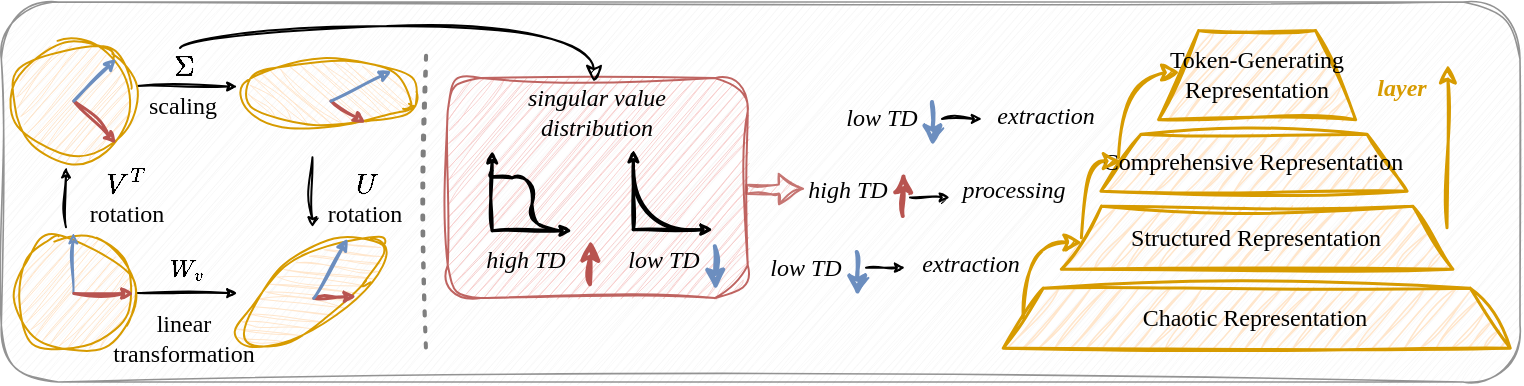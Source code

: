 <mxfile version="26.0.11">
  <diagram name="第 1 页" id="VQn5W2BCL7Dk8HYHTB_C">
    <mxGraphModel dx="755" dy="388" grid="1" gridSize="10" guides="1" tooltips="1" connect="1" arrows="1" fold="1" page="1" pageScale="1" pageWidth="827" pageHeight="1169" math="1" shadow="0">
      <root>
        <mxCell id="0" />
        <mxCell id="1" parent="0" />
        <mxCell id="EwavbAmppTAJQLpBQFOo-32" value="" style="rounded=1;whiteSpace=wrap;html=1;fillColor=#f5f5f5;fontColor=#333333;strokeColor=#666666;sketch=1;curveFitting=1;jiggle=2;textOpacity=50;opacity=70;strokeWidth=0.8;movable=1;resizable=1;rotatable=1;deletable=1;editable=1;locked=0;connectable=1;" vertex="1" parent="1">
          <mxGeometry x="0.66" y="250" width="759.34" height="190" as="geometry" />
        </mxCell>
        <mxCell id="j3C7fKV0iampDi246UAi-41" style="rounded=0;orthogonalLoop=1;jettySize=auto;html=1;endSize=3;strokeColor=#000000;sketch=1;curveFitting=1;jiggle=2;strokeWidth=1;" parent="1" edge="1">
          <mxGeometry relative="1" as="geometry">
            <mxPoint x="118.66" y="395.56" as="targetPoint" />
            <mxPoint x="68.66" y="395.56" as="sourcePoint" />
          </mxGeometry>
        </mxCell>
        <mxCell id="j3C7fKV0iampDi246UAi-43" style="rounded=0;orthogonalLoop=1;jettySize=auto;html=1;endSize=3;strokeColor=#000000;fontColor=#000000;sketch=1;curveFitting=1;jiggle=2;strokeWidth=1;" parent="1" edge="1">
          <mxGeometry relative="1" as="geometry">
            <mxPoint x="33" y="362.66" as="sourcePoint" />
            <mxPoint x="33" y="332.66" as="targetPoint" />
          </mxGeometry>
        </mxCell>
        <mxCell id="j3C7fKV0iampDi246UAi-6" value="" style="ellipse;whiteSpace=wrap;html=1;aspect=fixed;fillColor=#ffe6cc;strokeColor=#d79b00;shadow=0;sketch=1;curveFitting=1;jiggle=2;" parent="1" vertex="1">
          <mxGeometry x="6.66" y="365.56" width="60" height="60" as="geometry" />
        </mxCell>
        <mxCell id="j3C7fKV0iampDi246UAi-12" value="" style="group;sketch=1;curveFitting=1;jiggle=2;strokeWidth=1.5;" parent="1" vertex="1" connectable="0">
          <mxGeometry x="36.66" y="365.56" width="30" height="30" as="geometry" />
        </mxCell>
        <mxCell id="j3C7fKV0iampDi246UAi-10" value="" style="endArrow=classic;html=1;rounded=0;endSize=3;strokeColor=#6c8ebf;fillColor=#dae8fc;sketch=1;curveFitting=1;jiggle=2;" parent="j3C7fKV0iampDi246UAi-12" edge="1">
          <mxGeometry width="50" height="50" relative="1" as="geometry">
            <mxPoint y="30" as="sourcePoint" />
            <mxPoint as="targetPoint" />
          </mxGeometry>
        </mxCell>
        <mxCell id="j3C7fKV0iampDi246UAi-11" value="" style="endArrow=classic;html=1;rounded=1;startSize=6;endSize=3;strokeColor=#b85450;curved=0;fillColor=#f8cecc;sketch=1;curveFitting=1;jiggle=2;strokeWidth=1.5;" parent="1" edge="1">
          <mxGeometry width="50" height="50" relative="1" as="geometry">
            <mxPoint x="36.66" y="395.56" as="sourcePoint" />
            <mxPoint x="66.66" y="395.56" as="targetPoint" />
          </mxGeometry>
        </mxCell>
        <mxCell id="j3C7fKV0iampDi246UAi-42" value="$$W_v$$" style="text;html=1;align=center;verticalAlign=middle;whiteSpace=wrap;rounded=0;fontFamily=Comic Sans MS;" parent="1" vertex="1">
          <mxGeometry x="81.41" y="372.84" width="26" height="20" as="geometry" />
        </mxCell>
        <mxCell id="j3C7fKV0iampDi246UAi-44" value="$$V^T$$" style="text;html=1;align=center;verticalAlign=middle;whiteSpace=wrap;rounded=0;fontColor=#000000;sketch=1;curveFitting=1;jiggle=2;" parent="1" vertex="1">
          <mxGeometry x="48" y="331.39" width="30" height="20" as="geometry" />
        </mxCell>
        <mxCell id="j3C7fKV0iampDi246UAi-46" style="rounded=0;orthogonalLoop=1;jettySize=auto;html=1;strokeColor=#000000;endSize=3;fontColor=#000000;sketch=1;curveFitting=1;jiggle=2;strokeWidth=1;" parent="1" edge="1">
          <mxGeometry relative="1" as="geometry">
            <mxPoint x="118.66" y="292.3" as="targetPoint" />
            <mxPoint x="68.66" y="292.05" as="sourcePoint" />
          </mxGeometry>
        </mxCell>
        <mxCell id="j3C7fKV0iampDi246UAi-47" value="$$\Sigma$$" style="text;html=1;align=center;verticalAlign=middle;whiteSpace=wrap;rounded=0;fontColor=#000000;sketch=1;curveFitting=1;jiggle=2;" parent="1" vertex="1">
          <mxGeometry x="78.66" y="271.3" width="26" height="20.75" as="geometry" />
        </mxCell>
        <mxCell id="j3C7fKV0iampDi246UAi-49" value="$$U$$" style="text;html=1;align=center;verticalAlign=middle;whiteSpace=wrap;rounded=0;fontColor=#000000;sketch=1;curveFitting=1;jiggle=2;" parent="1" vertex="1">
          <mxGeometry x="172.63" y="331.39" width="20" height="20" as="geometry" />
        </mxCell>
        <mxCell id="j3C7fKV0iampDi246UAi-50" value="" style="endArrow=none;dashed=1;html=1;dashPattern=1 3;strokeWidth=2;rounded=0;sketch=1;curveFitting=1;jiggle=2;opacity=50;" parent="1" edge="1">
          <mxGeometry width="50" height="50" relative="1" as="geometry">
            <mxPoint x="213.04" y="276.83" as="sourcePoint" />
            <mxPoint x="213.04" y="425" as="targetPoint" />
          </mxGeometry>
        </mxCell>
        <mxCell id="j3C7fKV0iampDi246UAi-36" value="" style="ellipse;whiteSpace=wrap;html=1;rotation=55;fillColor=#ffe6cc;strokeColor=#d79b00;shadow=0;sketch=1;curveFitting=1;jiggle=2;" parent="1" vertex="1">
          <mxGeometry x="138.66" y="351.92" width="33.28" height="86.56" as="geometry" />
        </mxCell>
        <mxCell id="j3C7fKV0iampDi246UAi-37" value="" style="endArrow=classic;html=1;rounded=0;startSize=6;endSize=3;strokeColor=#b85450;entryX=0.931;entryY=0.297;entryDx=0;entryDy=0;entryPerimeter=0;fillColor=#f8cecc;sketch=1;curveFitting=1;jiggle=2;strokeWidth=1.5;" parent="1" target="j3C7fKV0iampDi246UAi-36" edge="1">
          <mxGeometry width="50" height="50" relative="1" as="geometry">
            <mxPoint x="156.66" y="397.92" as="sourcePoint" />
            <mxPoint x="171.66" y="404.92" as="targetPoint" />
          </mxGeometry>
        </mxCell>
        <mxCell id="j3C7fKV0iampDi246UAi-38" value="" style="endArrow=classic;html=1;rounded=0;endSize=3;strokeColor=#6c8ebf;entryX=0;entryY=0;entryDx=0;entryDy=0;fillColor=#dae8fc;sketch=1;curveFitting=1;jiggle=2;strokeWidth=1.5;" parent="1" target="j3C7fKV0iampDi246UAi-36" edge="1">
          <mxGeometry width="50" height="50" relative="1" as="geometry">
            <mxPoint x="156.66" y="397.92" as="sourcePoint" />
            <mxPoint x="163.66" y="373.92" as="targetPoint" />
          </mxGeometry>
        </mxCell>
        <mxCell id="j3C7fKV0iampDi246UAi-30" value="" style="group;sketch=1;curveFitting=1;jiggle=2;" parent="1" vertex="1" connectable="0">
          <mxGeometry x="6.66" y="269.3" width="60" height="60" as="geometry" />
        </mxCell>
        <mxCell id="j3C7fKV0iampDi246UAi-16" value="" style="ellipse;whiteSpace=wrap;html=1;aspect=fixed;fillColor=#ffe6cc;strokeColor=#d79b00;sketch=1;curveFitting=1;jiggle=2;" parent="j3C7fKV0iampDi246UAi-30" vertex="1">
          <mxGeometry width="60" height="60" as="geometry" />
        </mxCell>
        <mxCell id="j3C7fKV0iampDi246UAi-19" value="" style="endArrow=classic;html=1;rounded=0;startSize=6;endSize=3;strokeColor=#b85450;entryX=1;entryY=1;entryDx=0;entryDy=0;fillColor=#f8cecc;sketch=1;curveFitting=1;jiggle=2;strokeWidth=1.5;" parent="j3C7fKV0iampDi246UAi-30" target="j3C7fKV0iampDi246UAi-16" edge="1">
          <mxGeometry width="50" height="50" relative="1" as="geometry">
            <mxPoint x="30" y="30" as="sourcePoint" />
            <mxPoint x="52.5" y="67.5" as="targetPoint" />
          </mxGeometry>
        </mxCell>
        <mxCell id="j3C7fKV0iampDi246UAi-18" value="" style="endArrow=classic;html=1;rounded=0;endSize=3;strokeColor=#6c8ebf;entryX=1;entryY=0;entryDx=0;entryDy=0;fillColor=#dae8fc;sketch=1;curveFitting=1;jiggle=2;strokeWidth=1.5;" parent="j3C7fKV0iampDi246UAi-30" target="j3C7fKV0iampDi246UAi-16" edge="1">
          <mxGeometry width="50" height="50" relative="1" as="geometry">
            <mxPoint x="30" y="30" as="sourcePoint" />
            <mxPoint x="22.5" y="15" as="targetPoint" />
          </mxGeometry>
        </mxCell>
        <mxCell id="EwavbAmppTAJQLpBQFOo-5" value="linear transformation" style="text;html=1;align=center;verticalAlign=middle;whiteSpace=wrap;rounded=0;fontFamily=Comic Sans MS;" vertex="1" parent="1">
          <mxGeometry x="47" y="403" width="89.91" height="30" as="geometry" />
        </mxCell>
        <mxCell id="EwavbAmppTAJQLpBQFOo-6" value="rotation" style="text;html=1;align=center;verticalAlign=middle;whiteSpace=wrap;rounded=0;fontFamily=Comic Sans MS;" vertex="1" parent="1">
          <mxGeometry x="36.59" y="348.83" width="52.82" height="13.83" as="geometry" />
        </mxCell>
        <mxCell id="EwavbAmppTAJQLpBQFOo-8" value="scaling" style="text;html=1;align=center;verticalAlign=middle;whiteSpace=wrap;rounded=0;fontFamily=Comic Sans MS;" vertex="1" parent="1">
          <mxGeometry x="70.21" y="294.58" width="42.91" height="14" as="geometry" />
        </mxCell>
        <mxCell id="EwavbAmppTAJQLpBQFOo-10" value="&lt;span style=&quot;font-family: &amp;quot;Comic Sans MS&amp;quot;;&quot;&gt;Chaotic Representation&lt;/span&gt;" style="shape=trapezoid;perimeter=trapezoidPerimeter;whiteSpace=wrap;html=1;fixedSize=1;fillColor=#ffe6cc;strokeColor=#d79b00;sketch=1;curveFitting=1;jiggle=2;strokeWidth=1.5;" vertex="1" parent="1">
          <mxGeometry x="501.37" y="392.84" width="253.49" height="30" as="geometry" />
        </mxCell>
        <mxCell id="EwavbAmppTAJQLpBQFOo-11" value="&lt;span style=&quot;font-family: &amp;quot;Comic Sans MS&amp;quot;;&quot;&gt;Structured Representation&lt;/span&gt;" style="shape=trapezoid;perimeter=trapezoidPerimeter;whiteSpace=wrap;html=1;fixedSize=1;fillColor=#ffe6cc;strokeColor=#d79b00;sketch=1;curveFitting=1;jiggle=2;strokeWidth=1.5;" vertex="1" parent="1">
          <mxGeometry x="530.43" y="351.92" width="195.77" height="31.45" as="geometry" />
        </mxCell>
        <mxCell id="EwavbAmppTAJQLpBQFOo-12" value="&lt;span style=&quot;font-family: &amp;quot;Comic Sans MS&amp;quot;;&quot;&gt;Comprehensive Representation&lt;/span&gt;" style="shape=trapezoid;perimeter=trapezoidPerimeter;whiteSpace=wrap;html=1;fixedSize=1;fillColor=#ffe6cc;strokeColor=#d79b00;sketch=1;curveFitting=1;jiggle=2;strokeWidth=1.5;" vertex="1" parent="1">
          <mxGeometry x="550.24" y="315.88" width="153.03" height="28.45" as="geometry" />
        </mxCell>
        <mxCell id="EwavbAmppTAJQLpBQFOo-15" value="&lt;span style=&quot;font-family: &amp;quot;Comic Sans MS&amp;quot;;&quot;&gt;Token-Generating Representation&lt;/span&gt;" style="shape=trapezoid;perimeter=trapezoidPerimeter;whiteSpace=wrap;html=1;fixedSize=1;fillColor=#ffe6cc;strokeColor=#d79b00;sketch=1;curveFitting=1;jiggle=2;strokeWidth=1.5;" vertex="1" parent="1">
          <mxGeometry x="579.06" y="264.02" width="98.5" height="44.56" as="geometry" />
        </mxCell>
        <mxCell id="EwavbAmppTAJQLpBQFOo-35" value="rotation" style="text;html=1;align=center;verticalAlign=middle;whiteSpace=wrap;rounded=0;fontFamily=Comic Sans MS;" vertex="1" parent="1">
          <mxGeometry x="156.22" y="347.57" width="52.82" height="16.35" as="geometry" />
        </mxCell>
        <mxCell id="EwavbAmppTAJQLpBQFOo-166" style="rounded=0;orthogonalLoop=1;jettySize=auto;html=1;endArrow=none;endFill=0;startArrow=classic;startFill=1;endSize=3;strokeColor=#000000;startSize=3;fontColor=#000000;sketch=1;curveFitting=1;jiggle=2;strokeWidth=1;" edge="1" parent="1">
          <mxGeometry relative="1" as="geometry">
            <mxPoint x="156.26" y="362.66" as="sourcePoint" />
            <mxPoint x="156.22" y="327.66" as="targetPoint" />
          </mxGeometry>
        </mxCell>
        <mxCell id="EwavbAmppTAJQLpBQFOo-191" value="" style="endArrow=classic;html=1;rounded=0;fillColor=#dae8fc;strokeColor=#6c8ebf;sketch=1;curveFitting=1;jiggle=2;strokeWidth=2;startSize=4;endSize=6;" edge="1" parent="1">
          <mxGeometry width="50" height="50" relative="1" as="geometry">
            <mxPoint x="428.39" y="375" as="sourcePoint" />
            <mxPoint x="428.78" y="397" as="targetPoint" />
          </mxGeometry>
        </mxCell>
        <mxCell id="j3C7fKV0iampDi246UAi-7" value="" style="ellipse;whiteSpace=wrap;html=1;rotation=90;fillColor=#ffe6cc;strokeColor=#d79b00;sketch=1;curveFitting=1;jiggle=2;strokeWidth=1;" parent="1" vertex="1">
          <mxGeometry x="148.3" y="252.66" width="33.28" height="86.56" as="geometry" />
        </mxCell>
        <mxCell id="j3C7fKV0iampDi246UAi-25" value="" style="endArrow=classic;html=1;rounded=0;startSize=6;endSize=3;strokeColor=#b85450;entryX=0.931;entryY=0.297;entryDx=0;entryDy=0;entryPerimeter=0;fillColor=#f8cecc;sketch=1;curveFitting=1;jiggle=2;strokeWidth=1.5;" parent="1" target="j3C7fKV0iampDi246UAi-7" edge="1">
          <mxGeometry width="50" height="50" relative="1" as="geometry">
            <mxPoint x="165.22" y="299.3" as="sourcePoint" />
            <mxPoint x="173.362" y="312.742" as="targetPoint" />
          </mxGeometry>
        </mxCell>
        <mxCell id="j3C7fKV0iampDi246UAi-26" value="" style="endArrow=classic;html=1;rounded=0;endSize=3;strokeColor=#6c8ebf;entryX=0;entryY=0;entryDx=0;entryDy=0;fillColor=#dae8fc;sketch=1;curveFitting=1;jiggle=2;strokeWidth=1.5;" parent="1" target="j3C7fKV0iampDi246UAi-7" edge="1">
          <mxGeometry width="50" height="50" relative="1" as="geometry">
            <mxPoint x="165.22" y="299.3" as="sourcePoint" />
            <mxPoint x="184.22" y="283.3" as="targetPoint" />
          </mxGeometry>
        </mxCell>
        <mxCell id="EwavbAmppTAJQLpBQFOo-198" style="edgeStyle=orthogonalEdgeStyle;rounded=0;orthogonalLoop=1;jettySize=auto;html=1;curved=1;sketch=1;curveFitting=1;jiggle=2;fillColor=#ffe6cc;strokeColor=#d79b00;strokeWidth=1.5;" edge="1" parent="1" target="EwavbAmppTAJQLpBQFOo-15">
          <mxGeometry relative="1" as="geometry">
            <mxPoint x="559" y="327.55" as="sourcePoint" />
            <mxPoint x="585.73" y="285.595" as="targetPoint" />
            <Array as="points">
              <mxPoint x="559" y="285" />
            </Array>
          </mxGeometry>
        </mxCell>
        <mxCell id="EwavbAmppTAJQLpBQFOo-199" style="edgeStyle=orthogonalEdgeStyle;rounded=0;orthogonalLoop=1;jettySize=auto;html=1;entryX=0.053;entryY=0.582;entryDx=0;entryDy=0;exitX=0;exitY=0.5;exitDx=0;exitDy=0;curved=1;sketch=1;curveFitting=1;jiggle=2;fillColor=#ffe6cc;strokeColor=#d79b00;strokeWidth=1.5;entryPerimeter=0;" edge="1" parent="1" source="EwavbAmppTAJQLpBQFOo-10" target="EwavbAmppTAJQLpBQFOo-11">
          <mxGeometry relative="1" as="geometry">
            <mxPoint x="513.51" y="407.28" as="sourcePoint" />
            <mxPoint x="540.23" y="365.005" as="targetPoint" />
            <Array as="points">
              <mxPoint x="511" y="370" />
              <mxPoint x="541" y="370" />
            </Array>
          </mxGeometry>
        </mxCell>
        <mxCell id="EwavbAmppTAJQLpBQFOo-201" value="" style="endArrow=classic;html=1;rounded=0;fillColor=#ffe6cc;strokeColor=#d79b00;sketch=1;curveFitting=1;jiggle=2;strokeWidth=1.5;" edge="1" parent="1">
          <mxGeometry width="50" height="50" relative="1" as="geometry">
            <mxPoint x="723.26" y="362.66" as="sourcePoint" />
            <mxPoint x="723.75" y="281.11" as="targetPoint" />
          </mxGeometry>
        </mxCell>
        <mxCell id="EwavbAmppTAJQLpBQFOo-202" value="layer" style="text;html=1;align=center;verticalAlign=middle;whiteSpace=wrap;rounded=0;fontStyle=3;fontFamily=Comic Sans MS;fontColor=#D79B00;" vertex="1" parent="1">
          <mxGeometry x="676" y="283.38" width="50.2" height="20" as="geometry" />
        </mxCell>
        <mxCell id="EwavbAmppTAJQLpBQFOo-20" value="extraction" style="text;html=1;align=center;verticalAlign=middle;whiteSpace=wrap;rounded=0;fontStyle=2;fontFamily=Comic Sans MS;" vertex="1" parent="1">
          <mxGeometry x="456.51" y="371" width="57" height="20" as="geometry" />
        </mxCell>
        <mxCell id="EwavbAmppTAJQLpBQFOo-21" value="processing" style="text;html=1;align=center;verticalAlign=middle;whiteSpace=wrap;rounded=0;fontColor=#000000;fontStyle=2;fontFamily=Comic Sans MS;" vertex="1" parent="1">
          <mxGeometry x="474.925" y="336" width="64.17" height="16.33" as="geometry" />
        </mxCell>
        <mxCell id="EwavbAmppTAJQLpBQFOo-22" value="extraction" style="text;html=1;align=center;verticalAlign=middle;whiteSpace=wrap;rounded=0;fontStyle=2;fontFamily=Comic Sans MS;" vertex="1" parent="1">
          <mxGeometry x="490.01" y="296.83" width="66" height="20" as="geometry" />
        </mxCell>
        <mxCell id="EwavbAmppTAJQLpBQFOo-27" value="high TD" style="text;html=1;align=center;verticalAlign=middle;whiteSpace=wrap;rounded=0;fontStyle=2;fontFamily=Comic Sans MS;" vertex="1" parent="1">
          <mxGeometry x="399" y="334.17" width="49.86" height="20" as="geometry" />
        </mxCell>
        <mxCell id="EwavbAmppTAJQLpBQFOo-141" value="" style="endArrow=classic;html=1;rounded=0;fillColor=#f8cecc;strokeColor=#b85450;sketch=1;curveFitting=1;jiggle=2;strokeWidth=2;" edge="1" parent="1">
          <mxGeometry width="50" height="50" relative="1" as="geometry">
            <mxPoint x="451.39" y="357" as="sourcePoint" />
            <mxPoint x="451.78" y="335" as="targetPoint" />
          </mxGeometry>
        </mxCell>
        <mxCell id="EwavbAmppTAJQLpBQFOo-26" value="low TD" style="text;html=1;align=center;verticalAlign=middle;whiteSpace=wrap;rounded=0;fontStyle=2;fontFamily=Comic Sans MS;" vertex="1" parent="1">
          <mxGeometry x="419" y="300.01" width="44.39" height="15.64" as="geometry" />
        </mxCell>
        <mxCell id="EwavbAmppTAJQLpBQFOo-139" value="" style="endArrow=classic;html=1;rounded=0;fillColor=#dae8fc;strokeColor=#6c8ebf;sketch=1;curveFitting=1;jiggle=2;strokeWidth=2;startSize=4;endSize=6;" edge="1" parent="1">
          <mxGeometry width="50" height="50" relative="1" as="geometry">
            <mxPoint x="466" y="300" as="sourcePoint" />
            <mxPoint x="466.39" y="322" as="targetPoint" />
          </mxGeometry>
        </mxCell>
        <mxCell id="EwavbAmppTAJQLpBQFOo-210" style="rounded=0;orthogonalLoop=1;jettySize=auto;html=1;endSize=3;strokeColor=#000000;sketch=1;curveFitting=1;jiggle=2;strokeWidth=1;" edge="1" parent="1">
          <mxGeometry relative="1" as="geometry">
            <mxPoint x="491" y="308.45" as="targetPoint" />
            <mxPoint x="471" y="308.45" as="sourcePoint" />
          </mxGeometry>
        </mxCell>
        <mxCell id="EwavbAmppTAJQLpBQFOo-211" style="rounded=0;orthogonalLoop=1;jettySize=auto;html=1;endSize=3;strokeColor=#000000;sketch=1;curveFitting=1;jiggle=2;strokeWidth=1;" edge="1" parent="1">
          <mxGeometry relative="1" as="geometry">
            <mxPoint x="474.93" y="347.72" as="targetPoint" />
            <mxPoint x="455" y="347.72" as="sourcePoint" />
          </mxGeometry>
        </mxCell>
        <mxCell id="EwavbAmppTAJQLpBQFOo-213" style="rounded=0;orthogonalLoop=1;jettySize=auto;html=1;endSize=3;strokeColor=#000000;sketch=1;curveFitting=1;jiggle=2;strokeWidth=1;" edge="1" parent="1">
          <mxGeometry relative="1" as="geometry">
            <mxPoint x="452.51" y="382.82" as="targetPoint" />
            <mxPoint x="433" y="382.82" as="sourcePoint" />
          </mxGeometry>
        </mxCell>
        <mxCell id="EwavbAmppTAJQLpBQFOo-223" value="low TD" style="text;html=1;align=center;verticalAlign=middle;whiteSpace=wrap;rounded=0;fontStyle=2;fontFamily=Comic Sans MS;" vertex="1" parent="1">
          <mxGeometry x="381" y="375.02" width="44.39" height="15.64" as="geometry" />
        </mxCell>
        <mxCell id="EwavbAmppTAJQLpBQFOo-218" value="" style="rounded=1;whiteSpace=wrap;html=1;sketch=1;curveFitting=1;jiggle=2;fillColor=#f8cecc;strokeColor=#b85450;opacity=90;" vertex="1" parent="1">
          <mxGeometry x="223.87" y="288.05" width="150" height="110" as="geometry" />
        </mxCell>
        <mxCell id="EwavbAmppTAJQLpBQFOo-67" value="low TD" style="text;html=1;align=center;verticalAlign=middle;whiteSpace=wrap;rounded=0;fontStyle=2;fontFamily=Comic Sans MS;opacity=50;" vertex="1" parent="1">
          <mxGeometry x="305.6" y="373.36" width="51.81" height="11.5" as="geometry" />
        </mxCell>
        <mxCell id="EwavbAmppTAJQLpBQFOo-68" value="high TD" style="text;html=1;align=center;verticalAlign=middle;whiteSpace=wrap;rounded=0;fontStyle=2;fontFamily=Comic Sans MS;opacity=50;" vertex="1" parent="1">
          <mxGeometry x="232.53" y="373.36" width="59.83" height="11.5" as="geometry" />
        </mxCell>
        <mxCell id="EwavbAmppTAJQLpBQFOo-135" value="" style="endArrow=classic;html=1;rounded=0;fillColor=#dae8fc;strokeColor=#6c8ebf;sketch=1;curveFitting=1;jiggle=2;strokeWidth=2;startSize=4;endSize=6;" edge="1" parent="1">
          <mxGeometry width="50" height="50" relative="1" as="geometry">
            <mxPoint x="357.41" y="372.11" as="sourcePoint" />
            <mxPoint x="357.8" y="394.11" as="targetPoint" />
          </mxGeometry>
        </mxCell>
        <mxCell id="EwavbAmppTAJQLpBQFOo-138" value="" style="endArrow=classic;html=1;rounded=0;fillColor=#f8cecc;strokeColor=#b85450;sketch=1;curveFitting=1;jiggle=2;strokeWidth=2;" edge="1" parent="1">
          <mxGeometry width="50" height="50" relative="1" as="geometry">
            <mxPoint x="294.97" y="391.11" as="sourcePoint" />
            <mxPoint x="295.36" y="369.11" as="targetPoint" />
          </mxGeometry>
        </mxCell>
        <mxCell id="EwavbAmppTAJQLpBQFOo-74" value="" style="endArrow=classic;html=1;rounded=0;endSize=3;sketch=1;curveFitting=1;jiggle=2;strokeWidth=1.5;" edge="1" parent="1">
          <mxGeometry width="50" height="50" relative="1" as="geometry">
            <mxPoint x="245.845" y="364.11" as="sourcePoint" />
            <mxPoint x="245.845" y="324.11" as="targetPoint" />
          </mxGeometry>
        </mxCell>
        <mxCell id="EwavbAmppTAJQLpBQFOo-94" value="" style="endArrow=none;html=1;rounded=0;edgeStyle=orthogonalEdgeStyle;curved=1;sketch=1;curveFitting=1;jiggle=2;strokeWidth=1.5;" edge="1" parent="1">
          <mxGeometry width="50" height="50" relative="1" as="geometry">
            <mxPoint x="279.063" y="364.057" as="sourcePoint" />
            <mxPoint x="245.73" y="334.057" as="targetPoint" />
            <Array as="points">
              <mxPoint x="265.73" y="364.39" />
              <mxPoint x="265.73" y="337.723" />
              <mxPoint x="245.73" y="337.723" />
            </Array>
          </mxGeometry>
        </mxCell>
        <mxCell id="EwavbAmppTAJQLpBQFOo-106" value="" style="endArrow=classic;html=1;rounded=0;endSize=3;sketch=1;curveFitting=1;jiggle=2;strokeWidth=1.5;" edge="1" parent="1">
          <mxGeometry width="50" height="50" relative="1" as="geometry">
            <mxPoint x="245.82" y="364.11" as="sourcePoint" />
            <mxPoint x="285.82" y="364.11" as="targetPoint" />
          </mxGeometry>
        </mxCell>
        <mxCell id="EwavbAmppTAJQLpBQFOo-49" value="" style="endArrow=classic;html=1;rounded=0;endSize=3;sketch=1;curveFitting=1;jiggle=2;strokeWidth=1.5;" edge="1" parent="1">
          <mxGeometry width="50" height="50" relative="1" as="geometry">
            <mxPoint x="316.445" y="363.57" as="sourcePoint" />
            <mxPoint x="316.445" y="323.57" as="targetPoint" />
          </mxGeometry>
        </mxCell>
        <mxCell id="EwavbAmppTAJQLpBQFOo-96" value="" style="endArrow=classic;html=1;rounded=0;endSize=3;sketch=1;curveFitting=1;jiggle=2;strokeWidth=1.5;" edge="1" parent="1">
          <mxGeometry width="50" height="50" relative="1" as="geometry">
            <mxPoint x="316.26" y="363.57" as="sourcePoint" />
            <mxPoint x="356.26" y="363.57" as="targetPoint" />
          </mxGeometry>
        </mxCell>
        <mxCell id="EwavbAmppTAJQLpBQFOo-102" value="" style="endArrow=none;html=1;rounded=0;edgeStyle=orthogonalEdgeStyle;curved=1;sketch=1;curveFitting=1;jiggle=2;strokeWidth=1.5;" edge="1" parent="1">
          <mxGeometry width="50" height="50" relative="1" as="geometry">
            <mxPoint x="349.93" y="363.57" as="sourcePoint" />
            <mxPoint x="316.597" y="333.57" as="targetPoint" />
          </mxGeometry>
        </mxCell>
        <mxCell id="EwavbAmppTAJQLpBQFOo-225" value="singular value&lt;div&gt;distribution&lt;/div&gt;" style="text;html=1;align=center;verticalAlign=middle;whiteSpace=wrap;rounded=0;fontStyle=2;fontFamily=Comic Sans MS;" vertex="1" parent="1">
          <mxGeometry x="244.2" y="290.1" width="109.34" height="30" as="geometry" />
        </mxCell>
        <mxCell id="EwavbAmppTAJQLpBQFOo-231" style="edgeStyle=orthogonalEdgeStyle;rounded=0;orthogonalLoop=1;jettySize=auto;html=1;entryX=0.053;entryY=0.402;entryDx=0;entryDy=0;exitX=0;exitY=0.5;exitDx=0;exitDy=0;curved=1;sketch=1;curveFitting=1;jiggle=2;fillColor=#ffe6cc;strokeColor=#d79b00;strokeWidth=1.5;entryPerimeter=0;" edge="1" parent="1" source="EwavbAmppTAJQLpBQFOo-11">
          <mxGeometry relative="1" as="geometry">
            <mxPoint x="533.01" y="371.58" as="sourcePoint" />
            <mxPoint x="560.5" y="329.3" as="targetPoint" />
            <Array as="points">
              <mxPoint x="540" y="329" />
            </Array>
          </mxGeometry>
        </mxCell>
        <mxCell id="EwavbAmppTAJQLpBQFOo-238" style="edgeStyle=orthogonalEdgeStyle;rounded=0;orthogonalLoop=1;jettySize=auto;html=1;curved=1;sketch=1;curveFitting=1;jiggle=2;" edge="1" parent="1">
          <mxGeometry relative="1" as="geometry">
            <mxPoint x="90" y="273" as="sourcePoint" />
            <mxPoint x="297" y="290" as="targetPoint" />
            <Array as="points">
              <mxPoint x="90" y="262" />
              <mxPoint x="297" y="262" />
            </Array>
          </mxGeometry>
        </mxCell>
        <mxCell id="EwavbAmppTAJQLpBQFOo-241" style="rounded=0;orthogonalLoop=1;jettySize=auto;html=1;strokeColor=#b85450;sketch=1;curveFitting=1;jiggle=2;strokeWidth=1;shape=flexArrow;endSize=3.702;endWidth=9.815;width=4.463;opacity=80;fillColor=#f8cecc;" edge="1" parent="1">
          <mxGeometry relative="1" as="geometry">
            <mxPoint x="402.04" y="343.39" as="targetPoint" />
            <mxPoint x="372.62" y="343.69" as="sourcePoint" />
          </mxGeometry>
        </mxCell>
      </root>
    </mxGraphModel>
  </diagram>
</mxfile>

